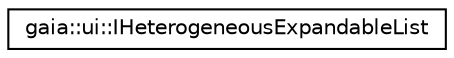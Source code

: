 digraph G
{
  edge [fontname="Helvetica",fontsize="10",labelfontname="Helvetica",labelfontsize="10"];
  node [fontname="Helvetica",fontsize="10",shape=record];
  rankdir=LR;
  Node1 [label="gaia::ui::IHeterogeneousExpandableList",height=0.2,width=0.4,color="black", fillcolor="white", style="filled",URL="$d6/d74/classgaia_1_1ui_1_1_i_heterogeneous_expandable_list.html",tooltip="Additional methods that when implemented make an ExpandableListAdapter take advantage of the Adapter ..."];
}
